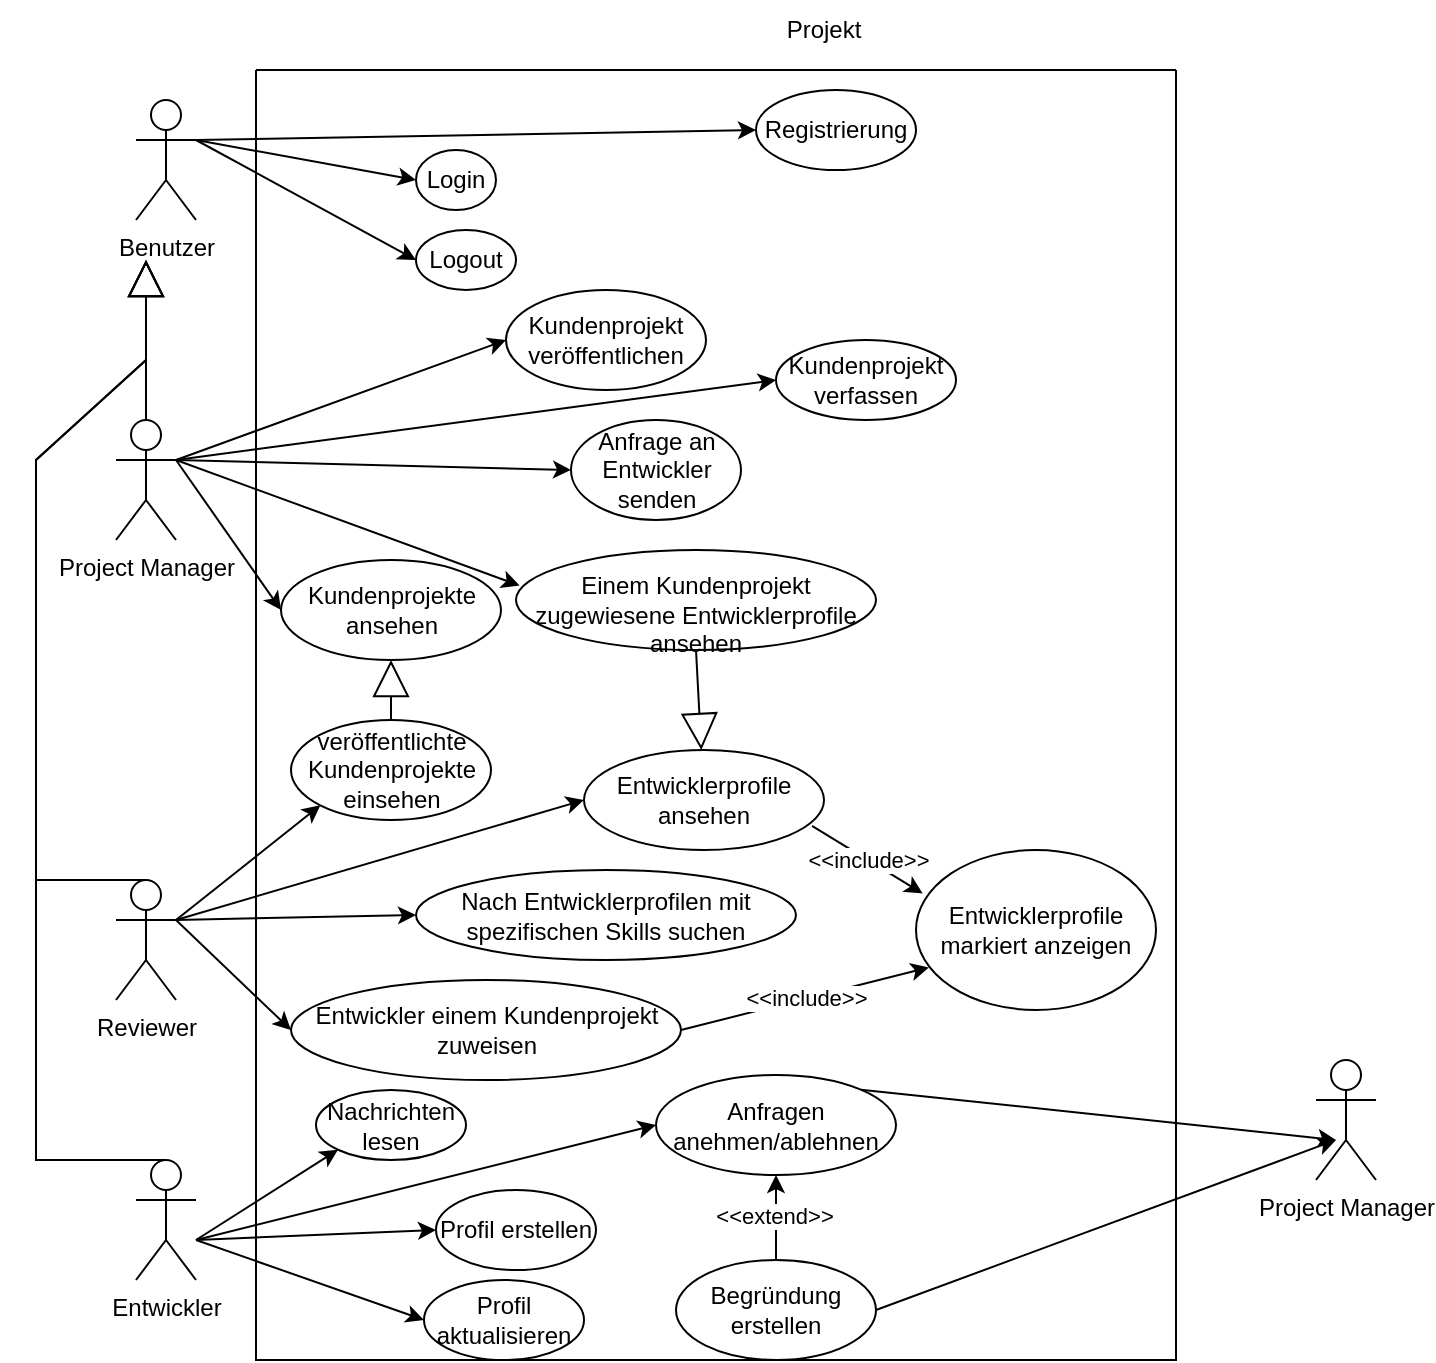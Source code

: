 <mxfile version="20.4.0" type="device"><diagram id="mVEaKRiMTRjiz39qyeOy" name="Seite-1"><mxGraphModel dx="1278" dy="515" grid="1" gridSize="10" guides="1" tooltips="1" connect="1" arrows="1" fold="1" page="1" pageScale="1" pageWidth="827" pageHeight="1169" math="0" shadow="0"><root><mxCell id="0"/><mxCell id="1" parent="0"/><mxCell id="4OuxtbYu7UtqVdmuWZli-1" value="Entwickler" style="shape=umlActor;verticalLabelPosition=bottom;verticalAlign=top;html=1;outlineConnect=0;" vertex="1" parent="1"><mxGeometry x="70" y="1130" width="30" height="60" as="geometry"/></mxCell><mxCell id="4OuxtbYu7UtqVdmuWZli-2" value="Reviewer" style="shape=umlActor;verticalLabelPosition=bottom;verticalAlign=top;html=1;outlineConnect=0;" vertex="1" parent="1"><mxGeometry x="60" y="990" width="30" height="60" as="geometry"/></mxCell><mxCell id="4OuxtbYu7UtqVdmuWZli-3" value="Project Manager" style="shape=umlActor;verticalLabelPosition=bottom;verticalAlign=top;html=1;outlineConnect=0;" vertex="1" parent="1"><mxGeometry x="60" y="760" width="30" height="60" as="geometry"/></mxCell><mxCell id="4OuxtbYu7UtqVdmuWZli-4" value="" style="swimlane;startSize=0;" vertex="1" parent="1"><mxGeometry x="130" y="585" width="460" height="645" as="geometry"/></mxCell><mxCell id="4OuxtbYu7UtqVdmuWZli-7" value="Login" style="ellipse;whiteSpace=wrap;html=1;" vertex="1" parent="4OuxtbYu7UtqVdmuWZli-4"><mxGeometry x="80" y="40" width="40" height="30" as="geometry"/></mxCell><mxCell id="4OuxtbYu7UtqVdmuWZli-8" value="Registrierung" style="ellipse;whiteSpace=wrap;html=1;" vertex="1" parent="4OuxtbYu7UtqVdmuWZli-4"><mxGeometry x="250" y="10" width="80" height="40" as="geometry"/></mxCell><mxCell id="4OuxtbYu7UtqVdmuWZli-6" value="Logout" style="ellipse;whiteSpace=wrap;html=1;" vertex="1" parent="4OuxtbYu7UtqVdmuWZli-4"><mxGeometry x="80" y="80" width="50" height="30" as="geometry"/></mxCell><mxCell id="4OuxtbYu7UtqVdmuWZli-19" value="Kundenprojekt verfassen" style="ellipse;whiteSpace=wrap;html=1;" vertex="1" parent="4OuxtbYu7UtqVdmuWZli-4"><mxGeometry x="260" y="135" width="90" height="40" as="geometry"/></mxCell><mxCell id="4OuxtbYu7UtqVdmuWZli-23" value="&lt;div&gt;&lt;br&gt;&lt;/div&gt;&lt;div&gt;Einem Kundenprojekt zugewiesene Entwicklerprofile ansehen&lt;/div&gt;" style="ellipse;whiteSpace=wrap;html=1;" vertex="1" parent="4OuxtbYu7UtqVdmuWZli-4"><mxGeometry x="130" y="240" width="180" height="50" as="geometry"/></mxCell><mxCell id="4OuxtbYu7UtqVdmuWZli-22" value="Kundenprojekt veröffentlichen" style="ellipse;whiteSpace=wrap;html=1;" vertex="1" parent="4OuxtbYu7UtqVdmuWZli-4"><mxGeometry x="125" y="110" width="100" height="50" as="geometry"/></mxCell><mxCell id="4OuxtbYu7UtqVdmuWZli-24" value="Anfrage an Entwickler senden" style="ellipse;whiteSpace=wrap;html=1;" vertex="1" parent="4OuxtbYu7UtqVdmuWZli-4"><mxGeometry x="157.5" y="175" width="85" height="50" as="geometry"/></mxCell><mxCell id="4OuxtbYu7UtqVdmuWZli-25" value="Begründung erstellen" style="ellipse;whiteSpace=wrap;html=1;" vertex="1" parent="4OuxtbYu7UtqVdmuWZli-4"><mxGeometry x="210" y="595" width="100" height="50" as="geometry"/></mxCell><mxCell id="4OuxtbYu7UtqVdmuWZli-21" value="Kundenprojekte ansehen" style="ellipse;whiteSpace=wrap;html=1;" vertex="1" parent="4OuxtbYu7UtqVdmuWZli-4"><mxGeometry x="12.5" y="245" width="110" height="50" as="geometry"/></mxCell><mxCell id="4OuxtbYu7UtqVdmuWZli-28" value="Anfragen anehmen/ablehnen" style="ellipse;whiteSpace=wrap;html=1;" vertex="1" parent="4OuxtbYu7UtqVdmuWZli-4"><mxGeometry x="200" y="502.5" width="120" height="50" as="geometry"/></mxCell><mxCell id="4OuxtbYu7UtqVdmuWZli-27" value="Profil aktualisieren" style="ellipse;whiteSpace=wrap;html=1;" vertex="1" parent="4OuxtbYu7UtqVdmuWZli-4"><mxGeometry x="84" y="605" width="80" height="40" as="geometry"/></mxCell><mxCell id="4OuxtbYu7UtqVdmuWZli-29" value="Profil erstellen" style="ellipse;whiteSpace=wrap;html=1;" vertex="1" parent="4OuxtbYu7UtqVdmuWZli-4"><mxGeometry x="90" y="560" width="80" height="40" as="geometry"/></mxCell><mxCell id="4OuxtbYu7UtqVdmuWZli-35" value="&lt;div&gt;veröffentlichte&lt;br&gt;&lt;/div&gt;&lt;div&gt;Kundenprojekte einsehen&lt;/div&gt;" style="ellipse;whiteSpace=wrap;html=1;" vertex="1" parent="4OuxtbYu7UtqVdmuWZli-4"><mxGeometry x="17.5" y="325" width="100" height="50" as="geometry"/></mxCell><mxCell id="4OuxtbYu7UtqVdmuWZli-36" value="Nach Entwicklerprofilen mit spezifischen Skills suchen" style="ellipse;whiteSpace=wrap;html=1;" vertex="1" parent="4OuxtbYu7UtqVdmuWZli-4"><mxGeometry x="80" y="400" width="190" height="45" as="geometry"/></mxCell><mxCell id="4OuxtbYu7UtqVdmuWZli-37" value="Entwicklerprofile markiert anzeigen" style="ellipse;whiteSpace=wrap;html=1;" vertex="1" parent="4OuxtbYu7UtqVdmuWZli-4"><mxGeometry x="330" y="390" width="120" height="80" as="geometry"/></mxCell><mxCell id="4OuxtbYu7UtqVdmuWZli-38" value="Entwicklerprofile ansehen" style="ellipse;whiteSpace=wrap;html=1;" vertex="1" parent="4OuxtbYu7UtqVdmuWZli-4"><mxGeometry x="164" y="340" width="120" height="50" as="geometry"/></mxCell><mxCell id="4OuxtbYu7UtqVdmuWZli-47" value="Entwickler einem Kundenprojekt zuweisen" style="ellipse;whiteSpace=wrap;html=1;" vertex="1" parent="4OuxtbYu7UtqVdmuWZli-4"><mxGeometry x="17.5" y="455" width="195" height="50" as="geometry"/></mxCell><mxCell id="4OuxtbYu7UtqVdmuWZli-49" value="&amp;lt;&amp;lt;include&amp;gt;&amp;gt;" style="endArrow=classic;html=1;rounded=0;exitX=1;exitY=0.5;exitDx=0;exitDy=0;entryX=0.054;entryY=0.734;entryDx=0;entryDy=0;entryPerimeter=0;" edge="1" parent="4OuxtbYu7UtqVdmuWZli-4" source="4OuxtbYu7UtqVdmuWZli-47" target="4OuxtbYu7UtqVdmuWZli-37"><mxGeometry width="50" height="50" relative="1" as="geometry"><mxPoint x="340" y="385" as="sourcePoint"/><mxPoint x="170" y="445" as="targetPoint"/></mxGeometry></mxCell><mxCell id="4OuxtbYu7UtqVdmuWZli-64" value="" style="endArrow=block;endSize=16;endFill=0;html=1;rounded=0;entryX=0.5;entryY=1;entryDx=0;entryDy=0;exitX=0.5;exitY=0;exitDx=0;exitDy=0;" edge="1" parent="4OuxtbYu7UtqVdmuWZli-4" source="4OuxtbYu7UtqVdmuWZli-35" target="4OuxtbYu7UtqVdmuWZli-21"><mxGeometry width="160" relative="1" as="geometry"><mxPoint x="290" y="340" as="sourcePoint"/><mxPoint x="450" y="340" as="targetPoint"/></mxGeometry></mxCell><mxCell id="4OuxtbYu7UtqVdmuWZli-68" value="" style="endArrow=block;endSize=16;endFill=0;html=1;rounded=0;exitX=0.5;exitY=1;exitDx=0;exitDy=0;" edge="1" parent="4OuxtbYu7UtqVdmuWZli-4" source="4OuxtbYu7UtqVdmuWZli-23" target="4OuxtbYu7UtqVdmuWZli-38"><mxGeometry width="160" relative="1" as="geometry"><mxPoint x="320" y="295" as="sourcePoint"/><mxPoint x="480" y="295" as="targetPoint"/></mxGeometry></mxCell><mxCell id="4OuxtbYu7UtqVdmuWZli-70" value="&amp;lt;&amp;lt;extend&amp;gt;&amp;gt;" style="endArrow=classic;html=1;rounded=0;entryX=0.5;entryY=1;entryDx=0;entryDy=0;exitX=0.5;exitY=0;exitDx=0;exitDy=0;" edge="1" parent="4OuxtbYu7UtqVdmuWZli-4" source="4OuxtbYu7UtqVdmuWZli-25" target="4OuxtbYu7UtqVdmuWZli-28"><mxGeometry x="0.056" y="1" width="50" height="50" relative="1" as="geometry"><mxPoint x="370" y="365" as="sourcePoint"/><mxPoint x="420" y="315" as="targetPoint"/><mxPoint as="offset"/></mxGeometry></mxCell><mxCell id="4OuxtbYu7UtqVdmuWZli-78" value="&amp;lt;&amp;lt;include&amp;gt;&amp;gt;" style="endArrow=classic;html=1;rounded=0;exitX=0.95;exitY=0.758;exitDx=0;exitDy=0;entryX=0.028;entryY=0.272;entryDx=0;entryDy=0;exitPerimeter=0;entryPerimeter=0;" edge="1" parent="4OuxtbYu7UtqVdmuWZli-4" source="4OuxtbYu7UtqVdmuWZli-38" target="4OuxtbYu7UtqVdmuWZli-37"><mxGeometry width="50" height="50" relative="1" as="geometry"><mxPoint x="370" y="385" as="sourcePoint"/><mxPoint x="420" y="335" as="targetPoint"/></mxGeometry></mxCell><mxCell id="4OuxtbYu7UtqVdmuWZli-79" value="Nachrichten lesen" style="ellipse;whiteSpace=wrap;html=1;" vertex="1" parent="4OuxtbYu7UtqVdmuWZli-4"><mxGeometry x="30" y="510" width="75" height="35" as="geometry"/></mxCell><mxCell id="4OuxtbYu7UtqVdmuWZli-5" value="Projekt" style="text;html=1;strokeColor=none;fillColor=none;align=center;verticalAlign=middle;whiteSpace=wrap;rounded=0;" vertex="1" parent="1"><mxGeometry x="384" y="550" width="60" height="30" as="geometry"/></mxCell><mxCell id="4OuxtbYu7UtqVdmuWZli-9" value="" style="endArrow=classic;html=1;rounded=0;entryX=0;entryY=0.5;entryDx=0;entryDy=0;" edge="1" parent="1" target="4OuxtbYu7UtqVdmuWZli-8"><mxGeometry width="50" height="50" relative="1" as="geometry"><mxPoint x="100" y="620" as="sourcePoint"/><mxPoint x="480" y="620" as="targetPoint"/></mxGeometry></mxCell><mxCell id="4OuxtbYu7UtqVdmuWZli-10" value="" style="endArrow=classic;html=1;rounded=0;entryX=0;entryY=0.5;entryDx=0;entryDy=0;" edge="1" parent="1" target="4OuxtbYu7UtqVdmuWZli-6"><mxGeometry width="50" height="50" relative="1" as="geometry"><mxPoint x="100" y="620" as="sourcePoint"/><mxPoint x="480" y="620" as="targetPoint"/></mxGeometry></mxCell><mxCell id="4OuxtbYu7UtqVdmuWZli-11" value="" style="endArrow=classic;html=1;rounded=0;entryX=0;entryY=0.5;entryDx=0;entryDy=0;" edge="1" parent="1" target="4OuxtbYu7UtqVdmuWZli-7"><mxGeometry width="50" height="50" relative="1" as="geometry"><mxPoint x="100" y="620" as="sourcePoint"/><mxPoint x="210" y="620" as="targetPoint"/></mxGeometry></mxCell><mxCell id="4OuxtbYu7UtqVdmuWZli-12" value="Benutzer" style="shape=umlActor;verticalLabelPosition=bottom;verticalAlign=top;html=1;outlineConnect=0;" vertex="1" parent="1"><mxGeometry x="70" y="600" width="30" height="60" as="geometry"/></mxCell><mxCell id="4OuxtbYu7UtqVdmuWZli-16" value="" style="endArrow=block;endSize=16;endFill=0;html=1;rounded=0;exitX=0.5;exitY=0;exitDx=0;exitDy=0;exitPerimeter=0;" edge="1" parent="1" source="4OuxtbYu7UtqVdmuWZli-3"><mxGeometry width="160" relative="1" as="geometry"><mxPoint x="380" y="790" as="sourcePoint"/><mxPoint x="75" y="680" as="targetPoint"/></mxGeometry></mxCell><mxCell id="4OuxtbYu7UtqVdmuWZli-17" value="" style="endArrow=block;endSize=16;endFill=0;html=1;rounded=0;exitX=0.5;exitY=0;exitDx=0;exitDy=0;exitPerimeter=0;" edge="1" parent="1" source="4OuxtbYu7UtqVdmuWZli-1"><mxGeometry width="160" relative="1" as="geometry"><mxPoint x="380" y="790" as="sourcePoint"/><mxPoint x="75" y="680" as="targetPoint"/><Array as="points"><mxPoint x="20" y="1130"/><mxPoint x="20" y="780"/><mxPoint x="75" y="730"/></Array></mxGeometry></mxCell><mxCell id="4OuxtbYu7UtqVdmuWZli-18" value="" style="endArrow=block;endSize=16;endFill=0;html=1;rounded=0;exitX=0.5;exitY=0;exitDx=0;exitDy=0;exitPerimeter=0;" edge="1" parent="1" source="4OuxtbYu7UtqVdmuWZli-2"><mxGeometry width="160" relative="1" as="geometry"><mxPoint x="380" y="790" as="sourcePoint"/><mxPoint x="75" y="680" as="targetPoint"/><Array as="points"><mxPoint x="20" y="990"/><mxPoint x="20" y="780"/><mxPoint x="75" y="730"/></Array></mxGeometry></mxCell><mxCell id="4OuxtbYu7UtqVdmuWZli-26" value="" style="endArrow=classic;html=1;rounded=0;entryX=0;entryY=0.5;entryDx=0;entryDy=0;" edge="1" parent="1" target="4OuxtbYu7UtqVdmuWZli-19"><mxGeometry width="50" height="50" relative="1" as="geometry"><mxPoint x="90" y="780" as="sourcePoint"/><mxPoint x="480" y="810" as="targetPoint"/></mxGeometry></mxCell><mxCell id="4OuxtbYu7UtqVdmuWZli-30" value="" style="endArrow=classic;html=1;rounded=0;entryX=0;entryY=0.5;entryDx=0;entryDy=0;" edge="1" parent="1" target="4OuxtbYu7UtqVdmuWZli-29"><mxGeometry width="50" height="50" relative="1" as="geometry"><mxPoint x="100" y="1170" as="sourcePoint"/><mxPoint x="520" y="920" as="targetPoint"/></mxGeometry></mxCell><mxCell id="4OuxtbYu7UtqVdmuWZli-32" value="" style="endArrow=classic;html=1;rounded=0;entryX=0;entryY=0.5;entryDx=0;entryDy=0;" edge="1" parent="1" target="4OuxtbYu7UtqVdmuWZli-28"><mxGeometry width="50" height="50" relative="1" as="geometry"><mxPoint x="100" y="1170" as="sourcePoint"/><mxPoint x="520" y="920" as="targetPoint"/></mxGeometry></mxCell><mxCell id="4OuxtbYu7UtqVdmuWZli-44" value="" style="endArrow=classic;html=1;rounded=0;exitX=1;exitY=0.333;exitDx=0;exitDy=0;exitPerimeter=0;entryX=0;entryY=1;entryDx=0;entryDy=0;" edge="1" parent="1" source="4OuxtbYu7UtqVdmuWZli-2" target="4OuxtbYu7UtqVdmuWZli-35"><mxGeometry width="50" height="50" relative="1" as="geometry"><mxPoint x="470" y="970" as="sourcePoint"/><mxPoint x="520" y="920" as="targetPoint"/></mxGeometry></mxCell><mxCell id="4OuxtbYu7UtqVdmuWZli-45" value="" style="endArrow=classic;html=1;rounded=0;exitX=1;exitY=0.333;exitDx=0;exitDy=0;exitPerimeter=0;entryX=0;entryY=0.5;entryDx=0;entryDy=0;" edge="1" parent="1" source="4OuxtbYu7UtqVdmuWZli-2" target="4OuxtbYu7UtqVdmuWZli-36"><mxGeometry width="50" height="50" relative="1" as="geometry"><mxPoint x="470" y="970" as="sourcePoint"/><mxPoint x="520" y="920" as="targetPoint"/></mxGeometry></mxCell><mxCell id="4OuxtbYu7UtqVdmuWZli-48" value="" style="endArrow=classic;html=1;rounded=0;entryX=0;entryY=0.5;entryDx=0;entryDy=0;" edge="1" parent="1" target="4OuxtbYu7UtqVdmuWZli-47"><mxGeometry width="50" height="50" relative="1" as="geometry"><mxPoint x="90" y="1010" as="sourcePoint"/><mxPoint x="520" y="920" as="targetPoint"/></mxGeometry></mxCell><mxCell id="4OuxtbYu7UtqVdmuWZli-51" value="" style="endArrow=classic;html=1;rounded=0;entryX=0;entryY=0.5;entryDx=0;entryDy=0;exitX=1;exitY=0.333;exitDx=0;exitDy=0;exitPerimeter=0;" edge="1" parent="1" source="4OuxtbYu7UtqVdmuWZli-3" target="4OuxtbYu7UtqVdmuWZli-22"><mxGeometry width="50" height="50" relative="1" as="geometry"><mxPoint x="90" y="780" as="sourcePoint"/><mxPoint x="150" y="740" as="targetPoint"/></mxGeometry></mxCell><mxCell id="4OuxtbYu7UtqVdmuWZli-52" value="" style="endArrow=classic;html=1;rounded=0;entryX=0;entryY=0.5;entryDx=0;entryDy=0;" edge="1" parent="1" target="4OuxtbYu7UtqVdmuWZli-38"><mxGeometry width="50" height="50" relative="1" as="geometry"><mxPoint x="90" y="1010" as="sourcePoint"/><mxPoint x="300" y="960" as="targetPoint"/><Array as="points"/></mxGeometry></mxCell><mxCell id="4OuxtbYu7UtqVdmuWZli-53" value="" style="endArrow=classic;html=1;rounded=0;entryX=0;entryY=0.5;entryDx=0;entryDy=0;" edge="1" parent="1" target="4OuxtbYu7UtqVdmuWZli-24"><mxGeometry width="50" height="50" relative="1" as="geometry"><mxPoint x="90" y="780" as="sourcePoint"/><mxPoint x="530" y="950" as="targetPoint"/><Array as="points"/></mxGeometry></mxCell><mxCell id="4OuxtbYu7UtqVdmuWZli-58" value="" style="endArrow=classic;html=1;rounded=0;entryX=0;entryY=0.5;entryDx=0;entryDy=0;exitX=1;exitY=0.333;exitDx=0;exitDy=0;exitPerimeter=0;" edge="1" parent="1" source="4OuxtbYu7UtqVdmuWZli-3" target="4OuxtbYu7UtqVdmuWZli-21"><mxGeometry width="50" height="50" relative="1" as="geometry"><mxPoint x="90" y="780" as="sourcePoint"/><mxPoint x="530" y="930" as="targetPoint"/></mxGeometry></mxCell><mxCell id="4OuxtbYu7UtqVdmuWZli-60" value="" style="endArrow=classic;html=1;rounded=0;entryX=0;entryY=0.5;entryDx=0;entryDy=0;" edge="1" parent="1" target="4OuxtbYu7UtqVdmuWZli-27"><mxGeometry width="50" height="50" relative="1" as="geometry"><mxPoint x="100" y="1170" as="sourcePoint"/><mxPoint x="530" y="900" as="targetPoint"/></mxGeometry></mxCell><mxCell id="4OuxtbYu7UtqVdmuWZli-65" value="" style="endArrow=classic;html=1;rounded=0;exitX=1;exitY=0.333;exitDx=0;exitDy=0;exitPerimeter=0;entryX=0.01;entryY=0.356;entryDx=0;entryDy=0;entryPerimeter=0;" edge="1" parent="1" source="4OuxtbYu7UtqVdmuWZli-3" target="4OuxtbYu7UtqVdmuWZli-23"><mxGeometry width="50" height="50" relative="1" as="geometry"><mxPoint x="90" y="780" as="sourcePoint"/><mxPoint x="530" y="930" as="targetPoint"/></mxGeometry></mxCell><mxCell id="4OuxtbYu7UtqVdmuWZli-71" value="Project Manager" style="shape=umlActor;verticalLabelPosition=bottom;verticalAlign=top;html=1;outlineConnect=0;" vertex="1" parent="1"><mxGeometry x="660" y="1080" width="30" height="60" as="geometry"/></mxCell><mxCell id="4OuxtbYu7UtqVdmuWZli-76" value="" style="endArrow=classic;html=1;rounded=0;exitX=1;exitY=0.5;exitDx=0;exitDy=0;" edge="1" parent="1" source="4OuxtbYu7UtqVdmuWZli-25"><mxGeometry width="50" height="50" relative="1" as="geometry"><mxPoint x="500" y="970" as="sourcePoint"/><mxPoint x="670" y="1120" as="targetPoint"/></mxGeometry></mxCell><mxCell id="4OuxtbYu7UtqVdmuWZli-77" value="" style="endArrow=classic;html=1;rounded=0;exitX=1;exitY=0;exitDx=0;exitDy=0;" edge="1" parent="1" source="4OuxtbYu7UtqVdmuWZli-28"><mxGeometry width="50" height="50" relative="1" as="geometry"><mxPoint x="500" y="970" as="sourcePoint"/><mxPoint x="670" y="1120" as="targetPoint"/></mxGeometry></mxCell><mxCell id="4OuxtbYu7UtqVdmuWZli-80" value="" style="endArrow=classic;html=1;rounded=0;entryX=0;entryY=1;entryDx=0;entryDy=0;" edge="1" parent="1" target="4OuxtbYu7UtqVdmuWZli-79"><mxGeometry width="50" height="50" relative="1" as="geometry"><mxPoint x="100" y="1170" as="sourcePoint"/><mxPoint x="550" y="890" as="targetPoint"/></mxGeometry></mxCell></root></mxGraphModel></diagram></mxfile>